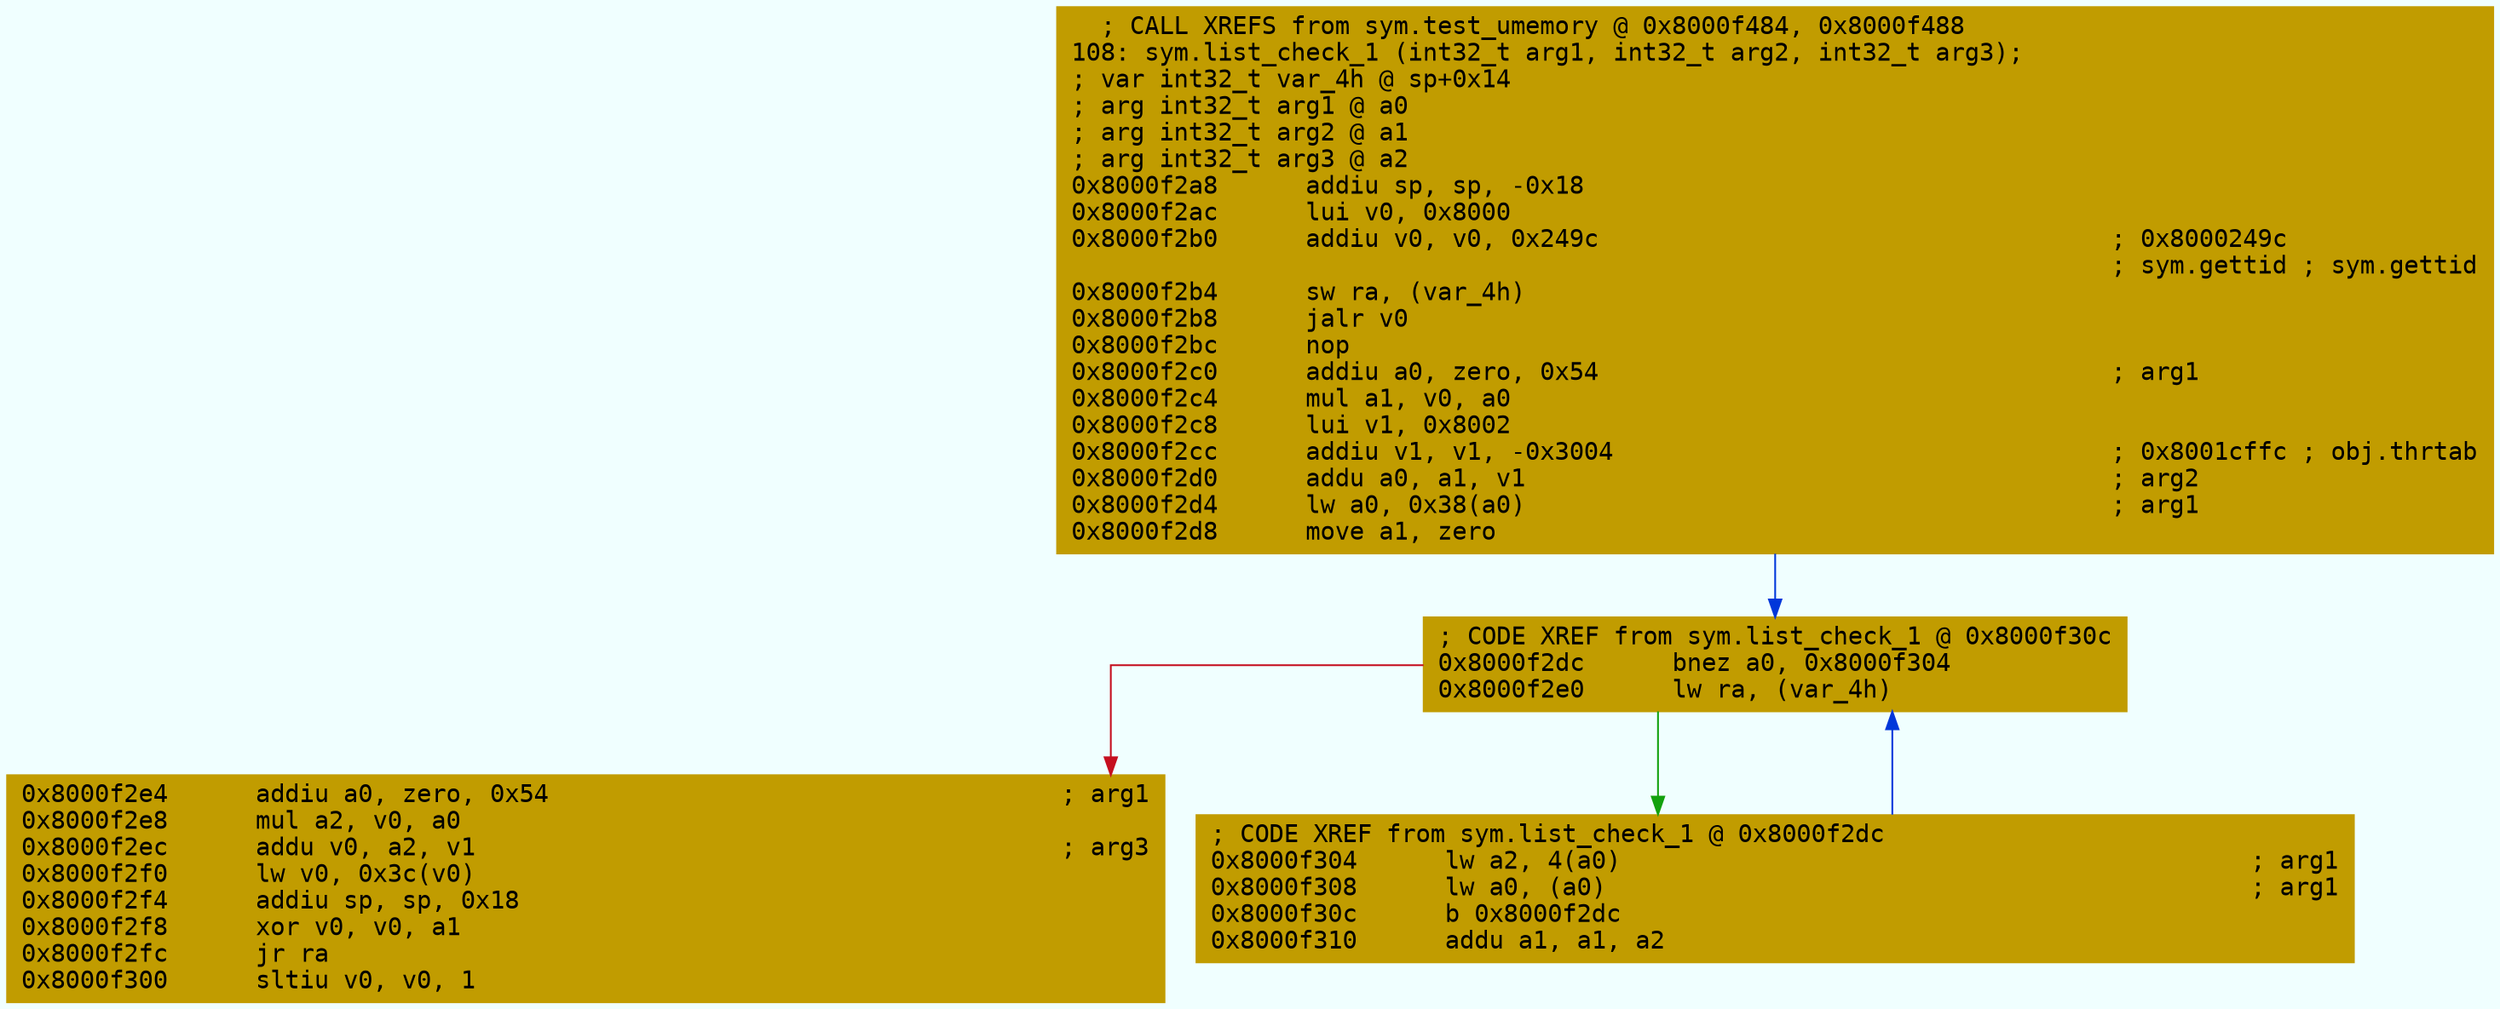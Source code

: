 digraph code {
	graph [bgcolor=azure fontsize=8 fontname="Courier" splines="ortho"];
	node [fillcolor=gray style=filled shape=box];
	edge [arrowhead="normal"];
	"0x8000f2a8" [URL="sym.list_check_1/0x8000f2a8", fillcolor="#c19c00",color="#c19c00", fontname="Courier",label="  ; CALL XREFS from sym.test_umemory @ 0x8000f484, 0x8000f488\l108: sym.list_check_1 (int32_t arg1, int32_t arg2, int32_t arg3);\l; var int32_t var_4h @ sp+0x14\l; arg int32_t arg1 @ a0\l; arg int32_t arg2 @ a1\l; arg int32_t arg3 @ a2\l0x8000f2a8      addiu sp, sp, -0x18\l0x8000f2ac      lui v0, 0x8000\l0x8000f2b0      addiu v0, v0, 0x249c                                   ; 0x8000249c\l                                                                       ; sym.gettid ; sym.gettid\l0x8000f2b4      sw ra, (var_4h)\l0x8000f2b8      jalr v0\l0x8000f2bc      nop\l0x8000f2c0      addiu a0, zero, 0x54                                   ; arg1\l0x8000f2c4      mul a1, v0, a0\l0x8000f2c8      lui v1, 0x8002\l0x8000f2cc      addiu v1, v1, -0x3004                                  ; 0x8001cffc ; obj.thrtab\l0x8000f2d0      addu a0, a1, v1                                        ; arg2\l0x8000f2d4      lw a0, 0x38(a0)                                        ; arg1\l0x8000f2d8      move a1, zero\l"]
	"0x8000f2dc" [URL="sym.list_check_1/0x8000f2dc", fillcolor="#c19c00",color="#c19c00", fontname="Courier",label="; CODE XREF from sym.list_check_1 @ 0x8000f30c\l0x8000f2dc      bnez a0, 0x8000f304\l0x8000f2e0      lw ra, (var_4h)\l"]
	"0x8000f2e4" [URL="sym.list_check_1/0x8000f2e4", fillcolor="#c19c00",color="#c19c00", fontname="Courier",label="0x8000f2e4      addiu a0, zero, 0x54                                   ; arg1\l0x8000f2e8      mul a2, v0, a0\l0x8000f2ec      addu v0, a2, v1                                        ; arg3\l0x8000f2f0      lw v0, 0x3c(v0)\l0x8000f2f4      addiu sp, sp, 0x18\l0x8000f2f8      xor v0, v0, a1\l0x8000f2fc      jr ra\l0x8000f300      sltiu v0, v0, 1\l"]
	"0x8000f304" [URL="sym.list_check_1/0x8000f304", fillcolor="#c19c00",color="#c19c00", fontname="Courier",label="; CODE XREF from sym.list_check_1 @ 0x8000f2dc\l0x8000f304      lw a2, 4(a0)                                           ; arg1\l0x8000f308      lw a0, (a0)                                            ; arg1\l0x8000f30c      b 0x8000f2dc\l0x8000f310      addu a1, a1, a2\l"]
        "0x8000f2a8" -> "0x8000f2dc" [color="#0037da"];
        "0x8000f2dc" -> "0x8000f304" [color="#13a10e"];
        "0x8000f2dc" -> "0x8000f2e4" [color="#c50f1f"];
        "0x8000f304" -> "0x8000f2dc" [color="#0037da"];
}
